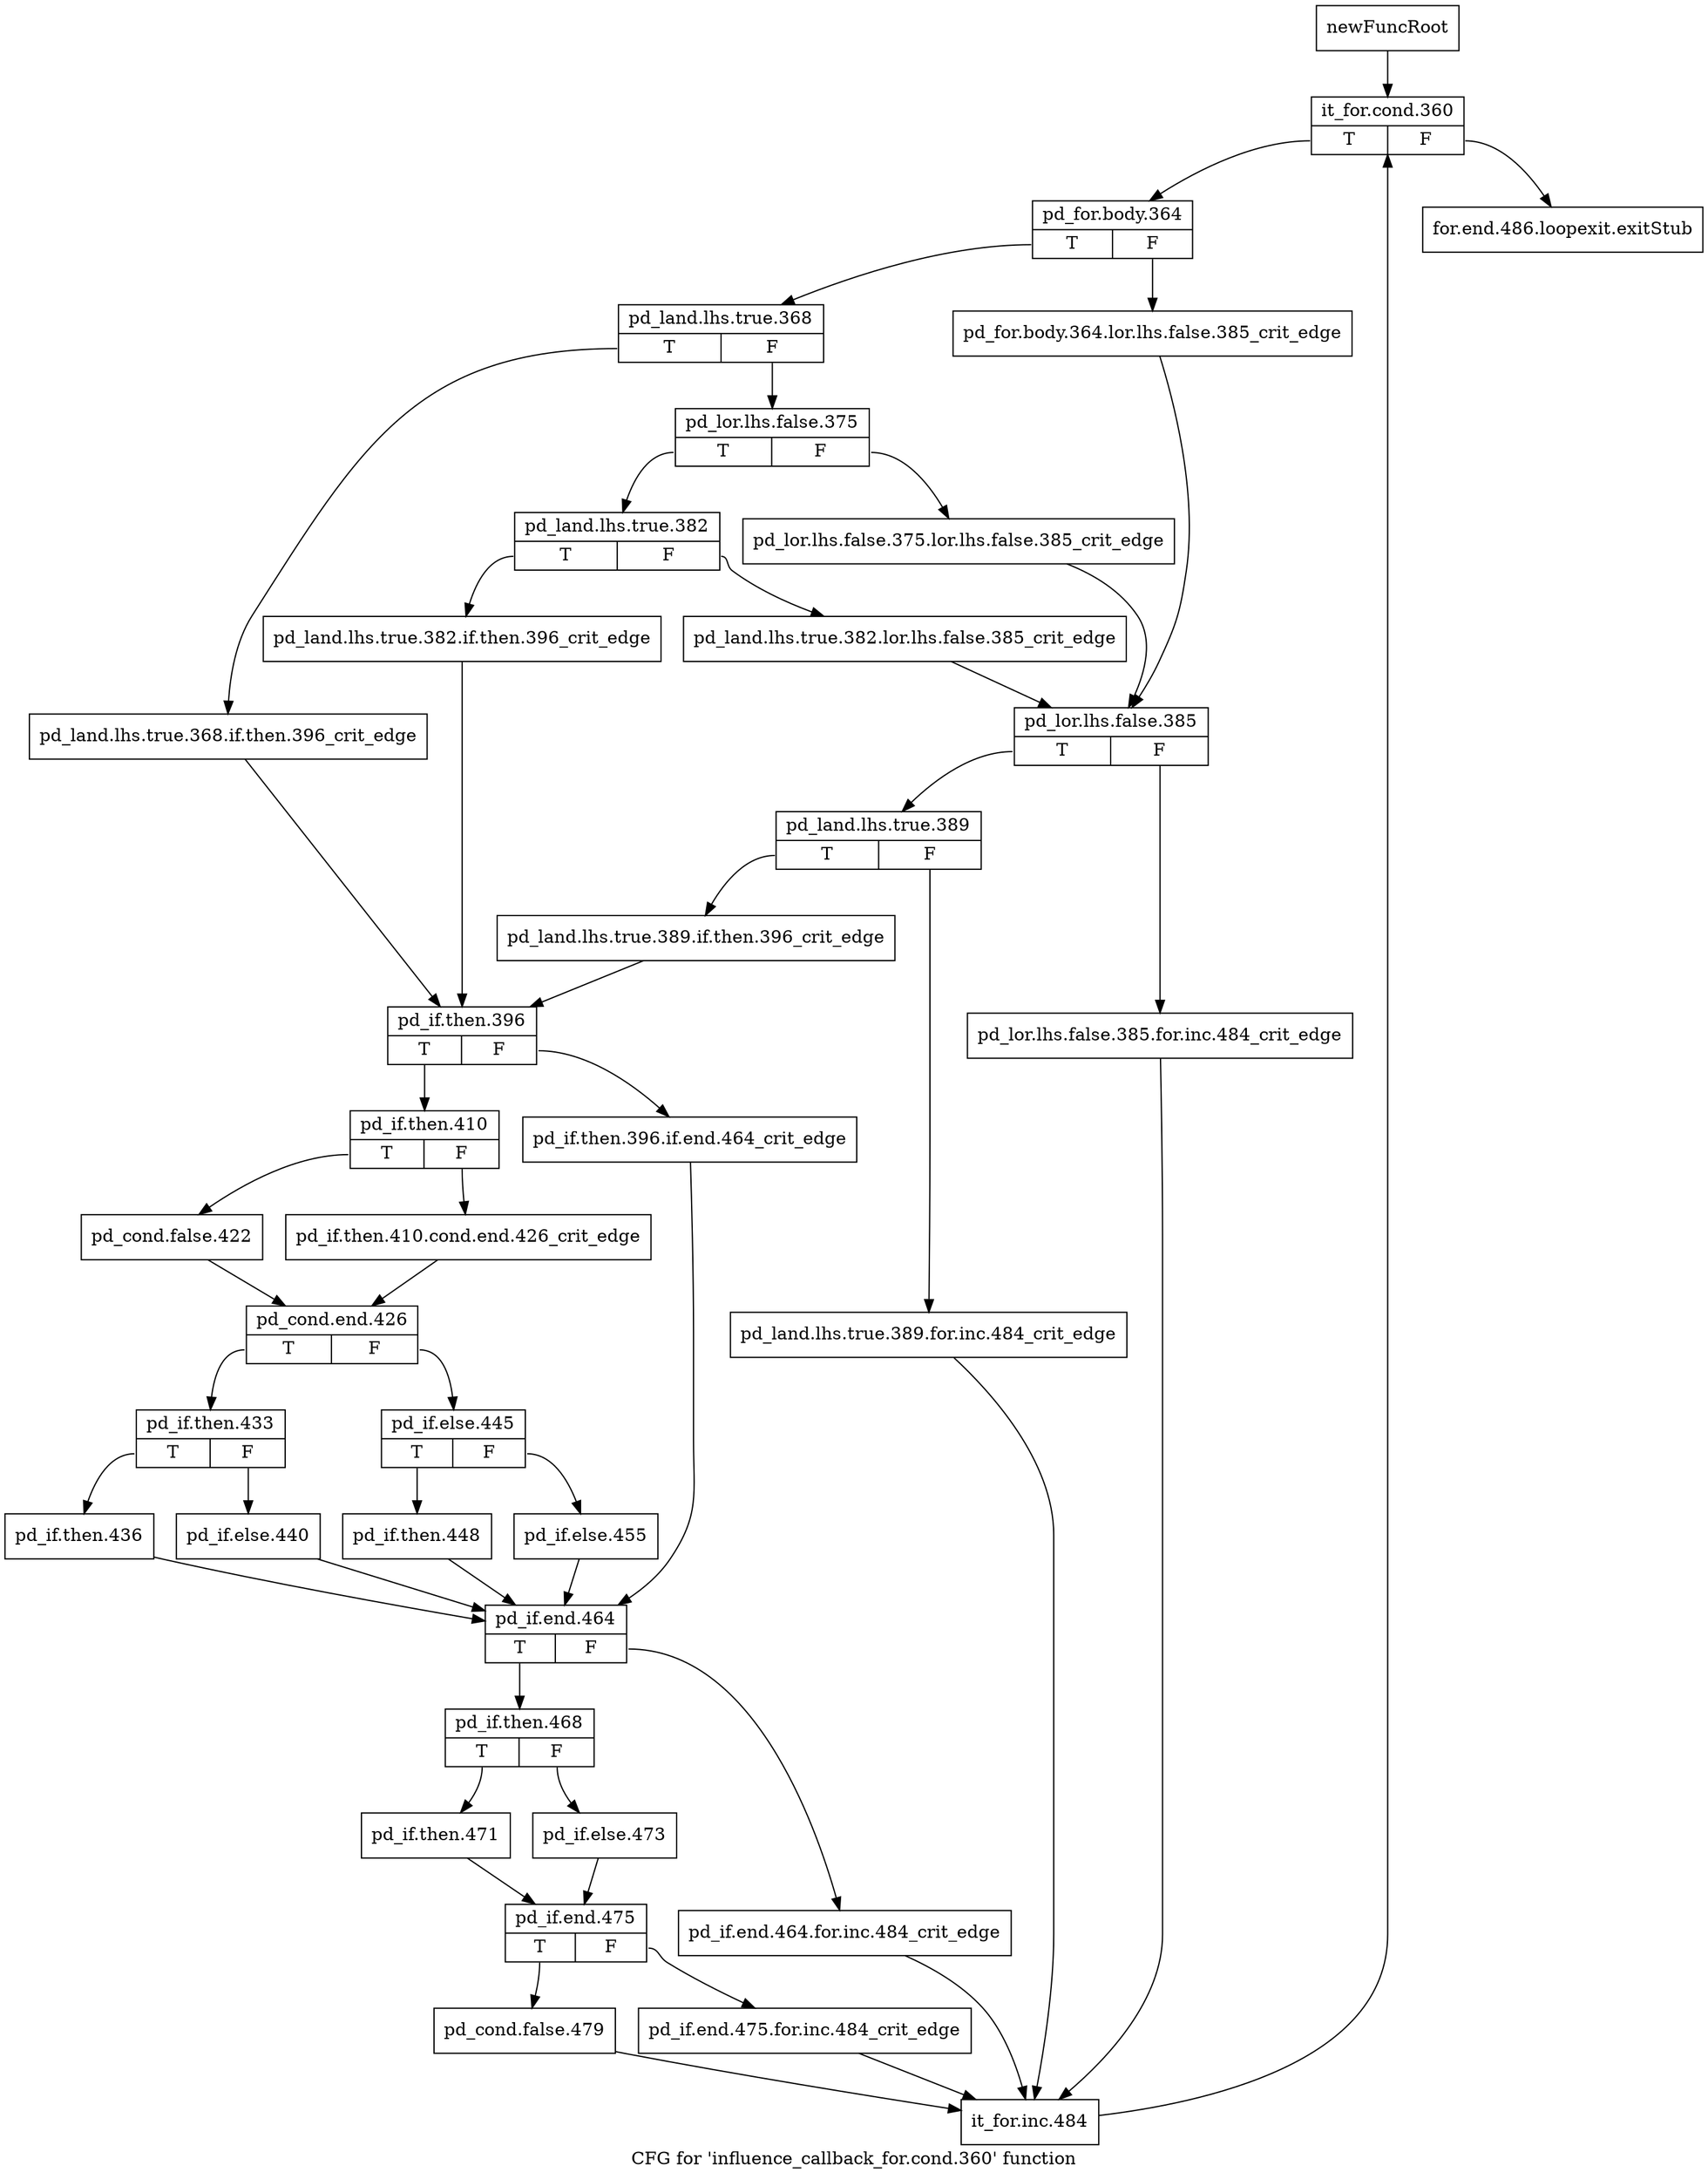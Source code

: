 digraph "CFG for 'influence_callback_for.cond.360' function" {
	label="CFG for 'influence_callback_for.cond.360' function";

	Node0x4043700 [shape=record,label="{newFuncRoot}"];
	Node0x4043700 -> Node0x40437a0;
	Node0x4043750 [shape=record,label="{for.end.486.loopexit.exitStub}"];
	Node0x40437a0 [shape=record,label="{it_for.cond.360|{<s0>T|<s1>F}}"];
	Node0x40437a0:s0 -> Node0x40437f0;
	Node0x40437a0:s1 -> Node0x4043750;
	Node0x40437f0 [shape=record,label="{pd_for.body.364|{<s0>T|<s1>F}}"];
	Node0x40437f0:s0 -> Node0x4043890;
	Node0x40437f0:s1 -> Node0x4043840;
	Node0x4043840 [shape=record,label="{pd_for.body.364.lor.lhs.false.385_crit_edge}"];
	Node0x4043840 -> Node0x4043a20;
	Node0x4043890 [shape=record,label="{pd_land.lhs.true.368|{<s0>T|<s1>F}}"];
	Node0x4043890:s0 -> Node0x4043c00;
	Node0x4043890:s1 -> Node0x40438e0;
	Node0x40438e0 [shape=record,label="{pd_lor.lhs.false.375|{<s0>T|<s1>F}}"];
	Node0x40438e0:s0 -> Node0x4043980;
	Node0x40438e0:s1 -> Node0x4043930;
	Node0x4043930 [shape=record,label="{pd_lor.lhs.false.375.lor.lhs.false.385_crit_edge}"];
	Node0x4043930 -> Node0x4043a20;
	Node0x4043980 [shape=record,label="{pd_land.lhs.true.382|{<s0>T|<s1>F}}"];
	Node0x4043980:s0 -> Node0x4043bb0;
	Node0x4043980:s1 -> Node0x40439d0;
	Node0x40439d0 [shape=record,label="{pd_land.lhs.true.382.lor.lhs.false.385_crit_edge}"];
	Node0x40439d0 -> Node0x4043a20;
	Node0x4043a20 [shape=record,label="{pd_lor.lhs.false.385|{<s0>T|<s1>F}}"];
	Node0x4043a20:s0 -> Node0x4043ac0;
	Node0x4043a20:s1 -> Node0x4043a70;
	Node0x4043a70 [shape=record,label="{pd_lor.lhs.false.385.for.inc.484_crit_edge}"];
	Node0x4043a70 -> Node0x4044290;
	Node0x4043ac0 [shape=record,label="{pd_land.lhs.true.389|{<s0>T|<s1>F}}"];
	Node0x4043ac0:s0 -> Node0x4043b60;
	Node0x4043ac0:s1 -> Node0x4043b10;
	Node0x4043b10 [shape=record,label="{pd_land.lhs.true.389.for.inc.484_crit_edge}"];
	Node0x4043b10 -> Node0x4044290;
	Node0x4043b60 [shape=record,label="{pd_land.lhs.true.389.if.then.396_crit_edge}"];
	Node0x4043b60 -> Node0x4043c50;
	Node0x4043bb0 [shape=record,label="{pd_land.lhs.true.382.if.then.396_crit_edge}"];
	Node0x4043bb0 -> Node0x4043c50;
	Node0x4043c00 [shape=record,label="{pd_land.lhs.true.368.if.then.396_crit_edge}"];
	Node0x4043c00 -> Node0x4043c50;
	Node0x4043c50 [shape=record,label="{pd_if.then.396|{<s0>T|<s1>F}}"];
	Node0x4043c50:s0 -> Node0x4043cf0;
	Node0x4043c50:s1 -> Node0x4043ca0;
	Node0x4043ca0 [shape=record,label="{pd_if.then.396.if.end.464_crit_edge}"];
	Node0x4043ca0 -> Node0x4044010;
	Node0x4043cf0 [shape=record,label="{pd_if.then.410|{<s0>T|<s1>F}}"];
	Node0x4043cf0:s0 -> Node0x4043d90;
	Node0x4043cf0:s1 -> Node0x4043d40;
	Node0x4043d40 [shape=record,label="{pd_if.then.410.cond.end.426_crit_edge}"];
	Node0x4043d40 -> Node0x4043de0;
	Node0x4043d90 [shape=record,label="{pd_cond.false.422}"];
	Node0x4043d90 -> Node0x4043de0;
	Node0x4043de0 [shape=record,label="{pd_cond.end.426|{<s0>T|<s1>F}}"];
	Node0x4043de0:s0 -> Node0x4043f20;
	Node0x4043de0:s1 -> Node0x4043e30;
	Node0x4043e30 [shape=record,label="{pd_if.else.445|{<s0>T|<s1>F}}"];
	Node0x4043e30:s0 -> Node0x4043ed0;
	Node0x4043e30:s1 -> Node0x4043e80;
	Node0x4043e80 [shape=record,label="{pd_if.else.455}"];
	Node0x4043e80 -> Node0x4044010;
	Node0x4043ed0 [shape=record,label="{pd_if.then.448}"];
	Node0x4043ed0 -> Node0x4044010;
	Node0x4043f20 [shape=record,label="{pd_if.then.433|{<s0>T|<s1>F}}"];
	Node0x4043f20:s0 -> Node0x4043fc0;
	Node0x4043f20:s1 -> Node0x4043f70;
	Node0x4043f70 [shape=record,label="{pd_if.else.440}"];
	Node0x4043f70 -> Node0x4044010;
	Node0x4043fc0 [shape=record,label="{pd_if.then.436}"];
	Node0x4043fc0 -> Node0x4044010;
	Node0x4044010 [shape=record,label="{pd_if.end.464|{<s0>T|<s1>F}}"];
	Node0x4044010:s0 -> Node0x40440b0;
	Node0x4044010:s1 -> Node0x4044060;
	Node0x4044060 [shape=record,label="{pd_if.end.464.for.inc.484_crit_edge}"];
	Node0x4044060 -> Node0x4044290;
	Node0x40440b0 [shape=record,label="{pd_if.then.468|{<s0>T|<s1>F}}"];
	Node0x40440b0:s0 -> Node0x4044150;
	Node0x40440b0:s1 -> Node0x4044100;
	Node0x4044100 [shape=record,label="{pd_if.else.473}"];
	Node0x4044100 -> Node0x40441a0;
	Node0x4044150 [shape=record,label="{pd_if.then.471}"];
	Node0x4044150 -> Node0x40441a0;
	Node0x40441a0 [shape=record,label="{pd_if.end.475|{<s0>T|<s1>F}}"];
	Node0x40441a0:s0 -> Node0x4044240;
	Node0x40441a0:s1 -> Node0x40441f0;
	Node0x40441f0 [shape=record,label="{pd_if.end.475.for.inc.484_crit_edge}"];
	Node0x40441f0 -> Node0x4044290;
	Node0x4044240 [shape=record,label="{pd_cond.false.479}"];
	Node0x4044240 -> Node0x4044290;
	Node0x4044290 [shape=record,label="{it_for.inc.484}"];
	Node0x4044290 -> Node0x40437a0;
}
